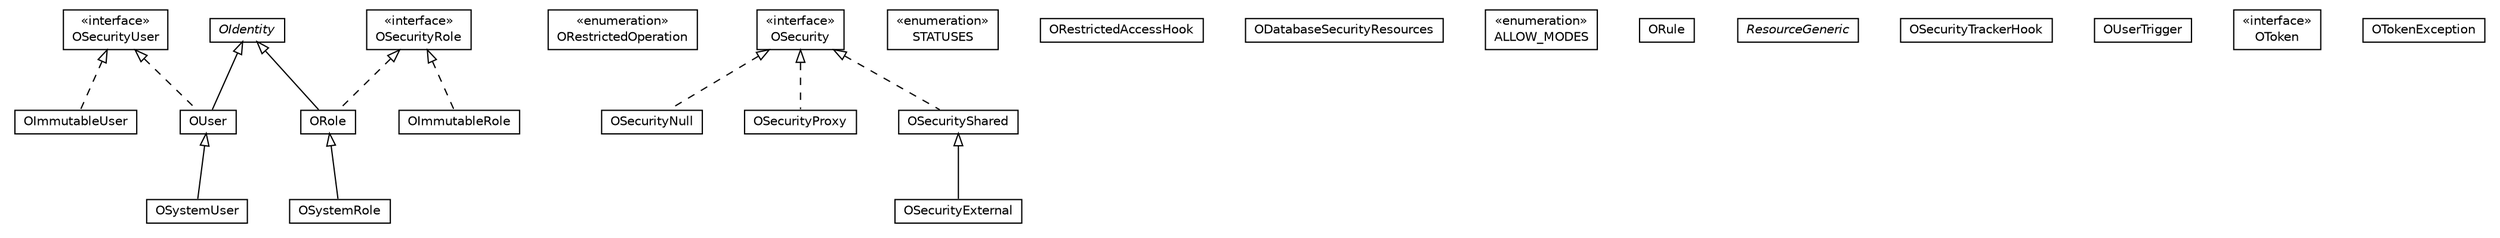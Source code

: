 #!/usr/local/bin/dot
#
# Class diagram 
# Generated by UMLGraph version R5_6-24-gf6e263 (http://www.umlgraph.org/)
#

digraph G {
	edge [fontname="Helvetica",fontsize=10,labelfontname="Helvetica",labelfontsize=10];
	node [fontname="Helvetica",fontsize=10,shape=plaintext];
	nodesep=0.25;
	ranksep=0.5;
	// com.orientechnologies.orient.core.metadata.security.OUser
	c93830 [label=<<table title="com.orientechnologies.orient.core.metadata.security.OUser" border="0" cellborder="1" cellspacing="0" cellpadding="2" port="p" href="./OUser.html">
		<tr><td><table border="0" cellspacing="0" cellpadding="1">
<tr><td align="center" balign="center"> OUser </td></tr>
		</table></td></tr>
		</table>>, URL="./OUser.html", fontname="Helvetica", fontcolor="black", fontsize=10.0];
	// com.orientechnologies.orient.core.metadata.security.ORestrictedOperation
	c93831 [label=<<table title="com.orientechnologies.orient.core.metadata.security.ORestrictedOperation" border="0" cellborder="1" cellspacing="0" cellpadding="2" port="p" href="./ORestrictedOperation.html">
		<tr><td><table border="0" cellspacing="0" cellpadding="1">
<tr><td align="center" balign="center"> &#171;enumeration&#187; </td></tr>
<tr><td align="center" balign="center"> ORestrictedOperation </td></tr>
		</table></td></tr>
		</table>>, URL="./ORestrictedOperation.html", fontname="Helvetica", fontcolor="black", fontsize=10.0];
	// com.orientechnologies.orient.core.metadata.security.OImmutableRole
	c93832 [label=<<table title="com.orientechnologies.orient.core.metadata.security.OImmutableRole" border="0" cellborder="1" cellspacing="0" cellpadding="2" port="p" href="./OImmutableRole.html">
		<tr><td><table border="0" cellspacing="0" cellpadding="1">
<tr><td align="center" balign="center"> OImmutableRole </td></tr>
		</table></td></tr>
		</table>>, URL="./OImmutableRole.html", fontname="Helvetica", fontcolor="black", fontsize=10.0];
	// com.orientechnologies.orient.core.metadata.security.OSecurityNull
	c93833 [label=<<table title="com.orientechnologies.orient.core.metadata.security.OSecurityNull" border="0" cellborder="1" cellspacing="0" cellpadding="2" port="p" href="./OSecurityNull.html">
		<tr><td><table border="0" cellspacing="0" cellpadding="1">
<tr><td align="center" balign="center"> OSecurityNull </td></tr>
		</table></td></tr>
		</table>>, URL="./OSecurityNull.html", fontname="Helvetica", fontcolor="black", fontsize=10.0];
	// com.orientechnologies.orient.core.metadata.security.OSystemUser
	c93834 [label=<<table title="com.orientechnologies.orient.core.metadata.security.OSystemUser" border="0" cellborder="1" cellspacing="0" cellpadding="2" port="p" href="./OSystemUser.html">
		<tr><td><table border="0" cellspacing="0" cellpadding="1">
<tr><td align="center" balign="center"> OSystemUser </td></tr>
		</table></td></tr>
		</table>>, URL="./OSystemUser.html", fontname="Helvetica", fontcolor="black", fontsize=10.0];
	// com.orientechnologies.orient.core.metadata.security.OImmutableUser
	c93835 [label=<<table title="com.orientechnologies.orient.core.metadata.security.OImmutableUser" border="0" cellborder="1" cellspacing="0" cellpadding="2" port="p" href="./OImmutableUser.html">
		<tr><td><table border="0" cellspacing="0" cellpadding="1">
<tr><td align="center" balign="center"> OImmutableUser </td></tr>
		</table></td></tr>
		</table>>, URL="./OImmutableUser.html", fontname="Helvetica", fontcolor="black", fontsize=10.0];
	// com.orientechnologies.orient.core.metadata.security.OSecurityUser
	c93836 [label=<<table title="com.orientechnologies.orient.core.metadata.security.OSecurityUser" border="0" cellborder="1" cellspacing="0" cellpadding="2" port="p" href="./OSecurityUser.html">
		<tr><td><table border="0" cellspacing="0" cellpadding="1">
<tr><td align="center" balign="center"> &#171;interface&#187; </td></tr>
<tr><td align="center" balign="center"> OSecurityUser </td></tr>
		</table></td></tr>
		</table>>, URL="./OSecurityUser.html", fontname="Helvetica", fontcolor="black", fontsize=10.0];
	// com.orientechnologies.orient.core.metadata.security.OSecurityUser.STATUSES
	c93837 [label=<<table title="com.orientechnologies.orient.core.metadata.security.OSecurityUser.STATUSES" border="0" cellborder="1" cellspacing="0" cellpadding="2" port="p" href="./OSecurityUser.STATUSES.html">
		<tr><td><table border="0" cellspacing="0" cellpadding="1">
<tr><td align="center" balign="center"> &#171;enumeration&#187; </td></tr>
<tr><td align="center" balign="center"> STATUSES </td></tr>
		</table></td></tr>
		</table>>, URL="./OSecurityUser.STATUSES.html", fontname="Helvetica", fontcolor="black", fontsize=10.0];
	// com.orientechnologies.orient.core.metadata.security.ORestrictedAccessHook
	c93838 [label=<<table title="com.orientechnologies.orient.core.metadata.security.ORestrictedAccessHook" border="0" cellborder="1" cellspacing="0" cellpadding="2" port="p" href="./ORestrictedAccessHook.html">
		<tr><td><table border="0" cellspacing="0" cellpadding="1">
<tr><td align="center" balign="center"> ORestrictedAccessHook </td></tr>
		</table></td></tr>
		</table>>, URL="./ORestrictedAccessHook.html", fontname="Helvetica", fontcolor="black", fontsize=10.0];
	// com.orientechnologies.orient.core.metadata.security.OIdentity
	c93839 [label=<<table title="com.orientechnologies.orient.core.metadata.security.OIdentity" border="0" cellborder="1" cellspacing="0" cellpadding="2" port="p" href="./OIdentity.html">
		<tr><td><table border="0" cellspacing="0" cellpadding="1">
<tr><td align="center" balign="center"><font face="Helvetica-Oblique"> OIdentity </font></td></tr>
		</table></td></tr>
		</table>>, URL="./OIdentity.html", fontname="Helvetica", fontcolor="black", fontsize=10.0];
	// com.orientechnologies.orient.core.metadata.security.ODatabaseSecurityResources
	c93840 [label=<<table title="com.orientechnologies.orient.core.metadata.security.ODatabaseSecurityResources" border="0" cellborder="1" cellspacing="0" cellpadding="2" port="p" href="./ODatabaseSecurityResources.html">
		<tr><td><table border="0" cellspacing="0" cellpadding="1">
<tr><td align="center" balign="center"> ODatabaseSecurityResources </td></tr>
		</table></td></tr>
		</table>>, URL="./ODatabaseSecurityResources.html", fontname="Helvetica", fontcolor="black", fontsize=10.0];
	// com.orientechnologies.orient.core.metadata.security.ORole
	c93841 [label=<<table title="com.orientechnologies.orient.core.metadata.security.ORole" border="0" cellborder="1" cellspacing="0" cellpadding="2" port="p" href="./ORole.html">
		<tr><td><table border="0" cellspacing="0" cellpadding="1">
<tr><td align="center" balign="center"> ORole </td></tr>
		</table></td></tr>
		</table>>, URL="./ORole.html", fontname="Helvetica", fontcolor="black", fontsize=10.0];
	// com.orientechnologies.orient.core.metadata.security.OSecurityRole
	c93842 [label=<<table title="com.orientechnologies.orient.core.metadata.security.OSecurityRole" border="0" cellborder="1" cellspacing="0" cellpadding="2" port="p" href="./OSecurityRole.html">
		<tr><td><table border="0" cellspacing="0" cellpadding="1">
<tr><td align="center" balign="center"> &#171;interface&#187; </td></tr>
<tr><td align="center" balign="center"> OSecurityRole </td></tr>
		</table></td></tr>
		</table>>, URL="./OSecurityRole.html", fontname="Helvetica", fontcolor="black", fontsize=10.0];
	// com.orientechnologies.orient.core.metadata.security.OSecurityRole.ALLOW_MODES
	c93843 [label=<<table title="com.orientechnologies.orient.core.metadata.security.OSecurityRole.ALLOW_MODES" border="0" cellborder="1" cellspacing="0" cellpadding="2" port="p" href="./OSecurityRole.ALLOW_MODES.html">
		<tr><td><table border="0" cellspacing="0" cellpadding="1">
<tr><td align="center" balign="center"> &#171;enumeration&#187; </td></tr>
<tr><td align="center" balign="center"> ALLOW_MODES </td></tr>
		</table></td></tr>
		</table>>, URL="./OSecurityRole.ALLOW_MODES.html", fontname="Helvetica", fontcolor="black", fontsize=10.0];
	// com.orientechnologies.orient.core.metadata.security.ORule
	c93844 [label=<<table title="com.orientechnologies.orient.core.metadata.security.ORule" border="0" cellborder="1" cellspacing="0" cellpadding="2" port="p" href="./ORule.html">
		<tr><td><table border="0" cellspacing="0" cellpadding="1">
<tr><td align="center" balign="center"> ORule </td></tr>
		</table></td></tr>
		</table>>, URL="./ORule.html", fontname="Helvetica", fontcolor="black", fontsize=10.0];
	// com.orientechnologies.orient.core.metadata.security.ORule.ResourceGeneric
	c93845 [label=<<table title="com.orientechnologies.orient.core.metadata.security.ORule.ResourceGeneric" border="0" cellborder="1" cellspacing="0" cellpadding="2" port="p" href="./ORule.ResourceGeneric.html">
		<tr><td><table border="0" cellspacing="0" cellpadding="1">
<tr><td align="center" balign="center"><font face="Helvetica-Oblique"> ResourceGeneric </font></td></tr>
		</table></td></tr>
		</table>>, URL="./ORule.ResourceGeneric.html", fontname="Helvetica", fontcolor="black", fontsize=10.0];
	// com.orientechnologies.orient.core.metadata.security.OSecurityProxy
	c93846 [label=<<table title="com.orientechnologies.orient.core.metadata.security.OSecurityProxy" border="0" cellborder="1" cellspacing="0" cellpadding="2" port="p" href="./OSecurityProxy.html">
		<tr><td><table border="0" cellspacing="0" cellpadding="1">
<tr><td align="center" balign="center"> OSecurityProxy </td></tr>
		</table></td></tr>
		</table>>, URL="./OSecurityProxy.html", fontname="Helvetica", fontcolor="black", fontsize=10.0];
	// com.orientechnologies.orient.core.metadata.security.OSecurity
	c93847 [label=<<table title="com.orientechnologies.orient.core.metadata.security.OSecurity" border="0" cellborder="1" cellspacing="0" cellpadding="2" port="p" href="./OSecurity.html">
		<tr><td><table border="0" cellspacing="0" cellpadding="1">
<tr><td align="center" balign="center"> &#171;interface&#187; </td></tr>
<tr><td align="center" balign="center"> OSecurity </td></tr>
		</table></td></tr>
		</table>>, URL="./OSecurity.html", fontname="Helvetica", fontcolor="black", fontsize=10.0];
	// com.orientechnologies.orient.core.metadata.security.OSystemRole
	c93848 [label=<<table title="com.orientechnologies.orient.core.metadata.security.OSystemRole" border="0" cellborder="1" cellspacing="0" cellpadding="2" port="p" href="./OSystemRole.html">
		<tr><td><table border="0" cellspacing="0" cellpadding="1">
<tr><td align="center" balign="center"> OSystemRole </td></tr>
		</table></td></tr>
		</table>>, URL="./OSystemRole.html", fontname="Helvetica", fontcolor="black", fontsize=10.0];
	// com.orientechnologies.orient.core.metadata.security.OSecurityTrackerHook
	c93849 [label=<<table title="com.orientechnologies.orient.core.metadata.security.OSecurityTrackerHook" border="0" cellborder="1" cellspacing="0" cellpadding="2" port="p" href="./OSecurityTrackerHook.html">
		<tr><td><table border="0" cellspacing="0" cellpadding="1">
<tr><td align="center" balign="center"> OSecurityTrackerHook </td></tr>
		</table></td></tr>
		</table>>, URL="./OSecurityTrackerHook.html", fontname="Helvetica", fontcolor="black", fontsize=10.0];
	// com.orientechnologies.orient.core.metadata.security.OUserTrigger
	c93850 [label=<<table title="com.orientechnologies.orient.core.metadata.security.OUserTrigger" border="0" cellborder="1" cellspacing="0" cellpadding="2" port="p" href="./OUserTrigger.html">
		<tr><td><table border="0" cellspacing="0" cellpadding="1">
<tr><td align="center" balign="center"> OUserTrigger </td></tr>
		</table></td></tr>
		</table>>, URL="./OUserTrigger.html", fontname="Helvetica", fontcolor="black", fontsize=10.0];
	// com.orientechnologies.orient.core.metadata.security.OToken
	c93851 [label=<<table title="com.orientechnologies.orient.core.metadata.security.OToken" border="0" cellborder="1" cellspacing="0" cellpadding="2" port="p" href="./OToken.html">
		<tr><td><table border="0" cellspacing="0" cellpadding="1">
<tr><td align="center" balign="center"> &#171;interface&#187; </td></tr>
<tr><td align="center" balign="center"> OToken </td></tr>
		</table></td></tr>
		</table>>, URL="./OToken.html", fontname="Helvetica", fontcolor="black", fontsize=10.0];
	// com.orientechnologies.orient.core.metadata.security.OSecurityExternal
	c93852 [label=<<table title="com.orientechnologies.orient.core.metadata.security.OSecurityExternal" border="0" cellborder="1" cellspacing="0" cellpadding="2" port="p" href="./OSecurityExternal.html">
		<tr><td><table border="0" cellspacing="0" cellpadding="1">
<tr><td align="center" balign="center"> OSecurityExternal </td></tr>
		</table></td></tr>
		</table>>, URL="./OSecurityExternal.html", fontname="Helvetica", fontcolor="black", fontsize=10.0];
	// com.orientechnologies.orient.core.metadata.security.OSecurityShared
	c93853 [label=<<table title="com.orientechnologies.orient.core.metadata.security.OSecurityShared" border="0" cellborder="1" cellspacing="0" cellpadding="2" port="p" href="./OSecurityShared.html">
		<tr><td><table border="0" cellspacing="0" cellpadding="1">
<tr><td align="center" balign="center"> OSecurityShared </td></tr>
		</table></td></tr>
		</table>>, URL="./OSecurityShared.html", fontname="Helvetica", fontcolor="black", fontsize=10.0];
	// com.orientechnologies.orient.core.metadata.security.OTokenException
	c93854 [label=<<table title="com.orientechnologies.orient.core.metadata.security.OTokenException" border="0" cellborder="1" cellspacing="0" cellpadding="2" port="p" href="./OTokenException.html">
		<tr><td><table border="0" cellspacing="0" cellpadding="1">
<tr><td align="center" balign="center"> OTokenException </td></tr>
		</table></td></tr>
		</table>>, URL="./OTokenException.html", fontname="Helvetica", fontcolor="black", fontsize=10.0];
	//com.orientechnologies.orient.core.metadata.security.OUser extends com.orientechnologies.orient.core.metadata.security.OIdentity
	c93839:p -> c93830:p [dir=back,arrowtail=empty];
	//com.orientechnologies.orient.core.metadata.security.OUser implements com.orientechnologies.orient.core.metadata.security.OSecurityUser
	c93836:p -> c93830:p [dir=back,arrowtail=empty,style=dashed];
	//com.orientechnologies.orient.core.metadata.security.OImmutableRole implements com.orientechnologies.orient.core.metadata.security.OSecurityRole
	c93842:p -> c93832:p [dir=back,arrowtail=empty,style=dashed];
	//com.orientechnologies.orient.core.metadata.security.OSecurityNull implements com.orientechnologies.orient.core.metadata.security.OSecurity
	c93847:p -> c93833:p [dir=back,arrowtail=empty,style=dashed];
	//com.orientechnologies.orient.core.metadata.security.OSystemUser extends com.orientechnologies.orient.core.metadata.security.OUser
	c93830:p -> c93834:p [dir=back,arrowtail=empty];
	//com.orientechnologies.orient.core.metadata.security.OImmutableUser implements com.orientechnologies.orient.core.metadata.security.OSecurityUser
	c93836:p -> c93835:p [dir=back,arrowtail=empty,style=dashed];
	//com.orientechnologies.orient.core.metadata.security.ORole extends com.orientechnologies.orient.core.metadata.security.OIdentity
	c93839:p -> c93841:p [dir=back,arrowtail=empty];
	//com.orientechnologies.orient.core.metadata.security.ORole implements com.orientechnologies.orient.core.metadata.security.OSecurityRole
	c93842:p -> c93841:p [dir=back,arrowtail=empty,style=dashed];
	//com.orientechnologies.orient.core.metadata.security.OSecurityProxy implements com.orientechnologies.orient.core.metadata.security.OSecurity
	c93847:p -> c93846:p [dir=back,arrowtail=empty,style=dashed];
	//com.orientechnologies.orient.core.metadata.security.OSystemRole extends com.orientechnologies.orient.core.metadata.security.ORole
	c93841:p -> c93848:p [dir=back,arrowtail=empty];
	//com.orientechnologies.orient.core.metadata.security.OSecurityExternal extends com.orientechnologies.orient.core.metadata.security.OSecurityShared
	c93853:p -> c93852:p [dir=back,arrowtail=empty];
	//com.orientechnologies.orient.core.metadata.security.OSecurityShared implements com.orientechnologies.orient.core.metadata.security.OSecurity
	c93847:p -> c93853:p [dir=back,arrowtail=empty,style=dashed];
}

